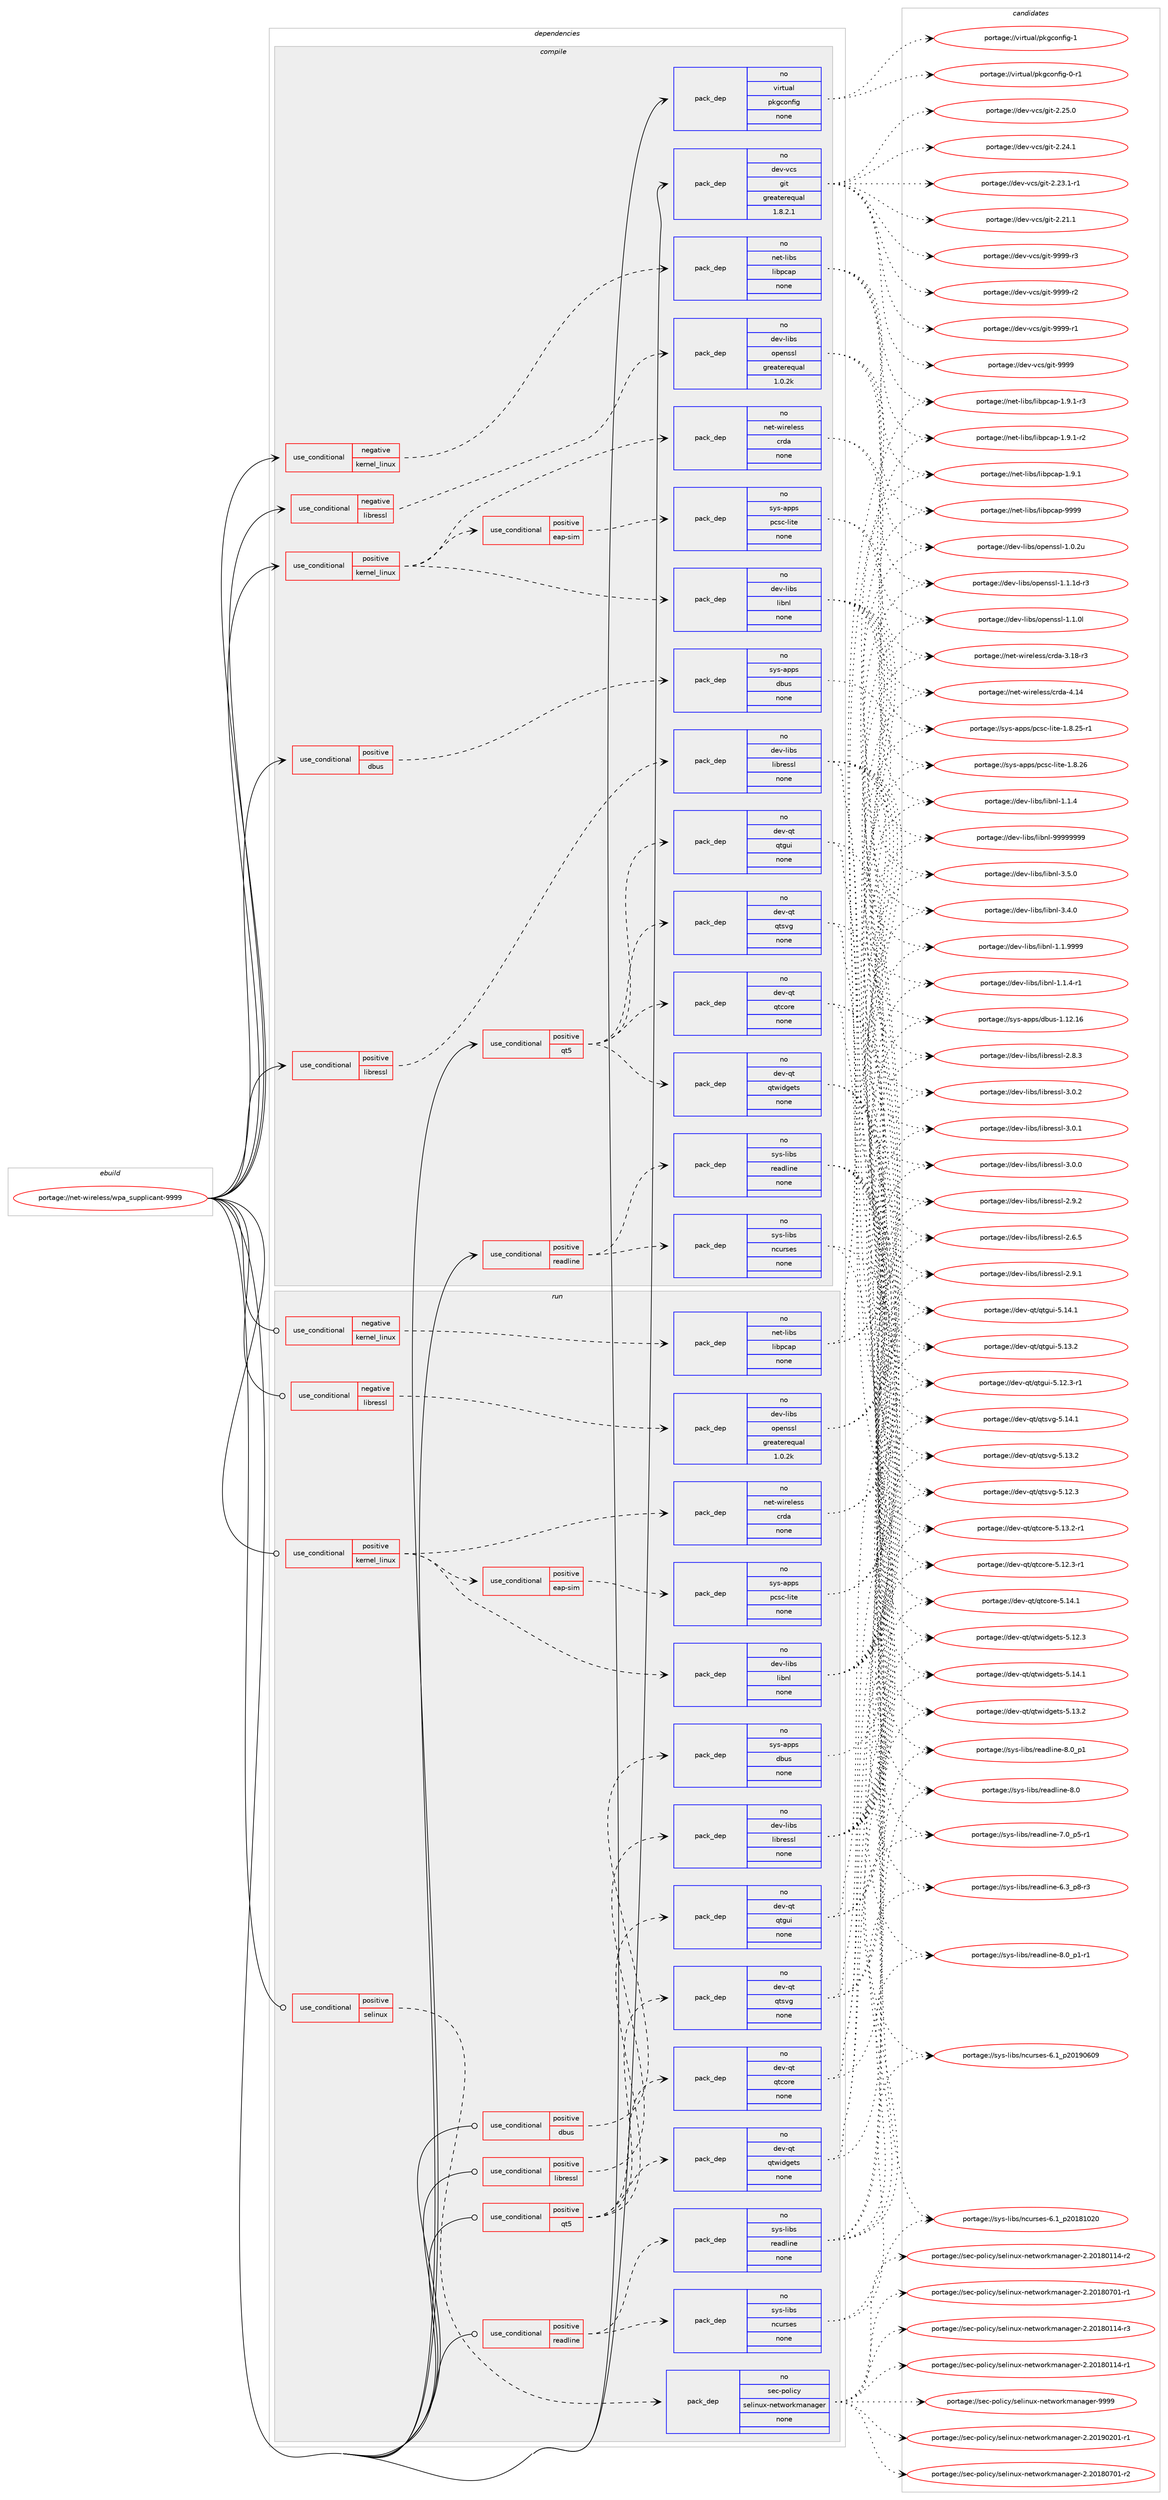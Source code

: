 digraph prolog {

# *************
# Graph options
# *************

newrank=true;
concentrate=true;
compound=true;
graph [rankdir=LR,fontname=Helvetica,fontsize=10,ranksep=1.5];#, ranksep=2.5, nodesep=0.2];
edge  [arrowhead=vee];
node  [fontname=Helvetica,fontsize=10];

# **********
# The ebuild
# **********

subgraph cluster_leftcol {
color=gray;
rank=same;
label=<<i>ebuild</i>>;
id [label="portage://net-wireless/wpa_supplicant-9999", color=red, width=4, href="../net-wireless/wpa_supplicant-9999.svg"];
}

# ****************
# The dependencies
# ****************

subgraph cluster_midcol {
color=gray;
label=<<i>dependencies</i>>;
subgraph cluster_compile {
fillcolor="#eeeeee";
style=filled;
label=<<i>compile</i>>;
subgraph cond159 {
dependency597 [label=<<TABLE BORDER="0" CELLBORDER="1" CELLSPACING="0" CELLPADDING="4"><TR><TD ROWSPAN="3" CELLPADDING="10">use_conditional</TD></TR><TR><TD>negative</TD></TR><TR><TD>kernel_linux</TD></TR></TABLE>>, shape=none, color=red];
subgraph pack415 {
dependency598 [label=<<TABLE BORDER="0" CELLBORDER="1" CELLSPACING="0" CELLPADDING="4" WIDTH="220"><TR><TD ROWSPAN="6" CELLPADDING="30">pack_dep</TD></TR><TR><TD WIDTH="110">no</TD></TR><TR><TD>net-libs</TD></TR><TR><TD>libpcap</TD></TR><TR><TD>none</TD></TR><TR><TD></TD></TR></TABLE>>, shape=none, color=blue];
}
dependency597:e -> dependency598:w [weight=20,style="dashed",arrowhead="vee"];
}
id:e -> dependency597:w [weight=20,style="solid",arrowhead="vee"];
subgraph cond160 {
dependency599 [label=<<TABLE BORDER="0" CELLBORDER="1" CELLSPACING="0" CELLPADDING="4"><TR><TD ROWSPAN="3" CELLPADDING="10">use_conditional</TD></TR><TR><TD>negative</TD></TR><TR><TD>libressl</TD></TR></TABLE>>, shape=none, color=red];
subgraph pack416 {
dependency600 [label=<<TABLE BORDER="0" CELLBORDER="1" CELLSPACING="0" CELLPADDING="4" WIDTH="220"><TR><TD ROWSPAN="6" CELLPADDING="30">pack_dep</TD></TR><TR><TD WIDTH="110">no</TD></TR><TR><TD>dev-libs</TD></TR><TR><TD>openssl</TD></TR><TR><TD>greaterequal</TD></TR><TR><TD>1.0.2k</TD></TR></TABLE>>, shape=none, color=blue];
}
dependency599:e -> dependency600:w [weight=20,style="dashed",arrowhead="vee"];
}
id:e -> dependency599:w [weight=20,style="solid",arrowhead="vee"];
subgraph cond161 {
dependency601 [label=<<TABLE BORDER="0" CELLBORDER="1" CELLSPACING="0" CELLPADDING="4"><TR><TD ROWSPAN="3" CELLPADDING="10">use_conditional</TD></TR><TR><TD>positive</TD></TR><TR><TD>dbus</TD></TR></TABLE>>, shape=none, color=red];
subgraph pack417 {
dependency602 [label=<<TABLE BORDER="0" CELLBORDER="1" CELLSPACING="0" CELLPADDING="4" WIDTH="220"><TR><TD ROWSPAN="6" CELLPADDING="30">pack_dep</TD></TR><TR><TD WIDTH="110">no</TD></TR><TR><TD>sys-apps</TD></TR><TR><TD>dbus</TD></TR><TR><TD>none</TD></TR><TR><TD></TD></TR></TABLE>>, shape=none, color=blue];
}
dependency601:e -> dependency602:w [weight=20,style="dashed",arrowhead="vee"];
}
id:e -> dependency601:w [weight=20,style="solid",arrowhead="vee"];
subgraph cond162 {
dependency603 [label=<<TABLE BORDER="0" CELLBORDER="1" CELLSPACING="0" CELLPADDING="4"><TR><TD ROWSPAN="3" CELLPADDING="10">use_conditional</TD></TR><TR><TD>positive</TD></TR><TR><TD>kernel_linux</TD></TR></TABLE>>, shape=none, color=red];
subgraph pack418 {
dependency604 [label=<<TABLE BORDER="0" CELLBORDER="1" CELLSPACING="0" CELLPADDING="4" WIDTH="220"><TR><TD ROWSPAN="6" CELLPADDING="30">pack_dep</TD></TR><TR><TD WIDTH="110">no</TD></TR><TR><TD>dev-libs</TD></TR><TR><TD>libnl</TD></TR><TR><TD>none</TD></TR><TR><TD></TD></TR></TABLE>>, shape=none, color=blue];
}
dependency603:e -> dependency604:w [weight=20,style="dashed",arrowhead="vee"];
subgraph pack419 {
dependency605 [label=<<TABLE BORDER="0" CELLBORDER="1" CELLSPACING="0" CELLPADDING="4" WIDTH="220"><TR><TD ROWSPAN="6" CELLPADDING="30">pack_dep</TD></TR><TR><TD WIDTH="110">no</TD></TR><TR><TD>net-wireless</TD></TR><TR><TD>crda</TD></TR><TR><TD>none</TD></TR><TR><TD></TD></TR></TABLE>>, shape=none, color=blue];
}
dependency603:e -> dependency605:w [weight=20,style="dashed",arrowhead="vee"];
subgraph cond163 {
dependency606 [label=<<TABLE BORDER="0" CELLBORDER="1" CELLSPACING="0" CELLPADDING="4"><TR><TD ROWSPAN="3" CELLPADDING="10">use_conditional</TD></TR><TR><TD>positive</TD></TR><TR><TD>eap-sim</TD></TR></TABLE>>, shape=none, color=red];
subgraph pack420 {
dependency607 [label=<<TABLE BORDER="0" CELLBORDER="1" CELLSPACING="0" CELLPADDING="4" WIDTH="220"><TR><TD ROWSPAN="6" CELLPADDING="30">pack_dep</TD></TR><TR><TD WIDTH="110">no</TD></TR><TR><TD>sys-apps</TD></TR><TR><TD>pcsc-lite</TD></TR><TR><TD>none</TD></TR><TR><TD></TD></TR></TABLE>>, shape=none, color=blue];
}
dependency606:e -> dependency607:w [weight=20,style="dashed",arrowhead="vee"];
}
dependency603:e -> dependency606:w [weight=20,style="dashed",arrowhead="vee"];
}
id:e -> dependency603:w [weight=20,style="solid",arrowhead="vee"];
subgraph cond164 {
dependency608 [label=<<TABLE BORDER="0" CELLBORDER="1" CELLSPACING="0" CELLPADDING="4"><TR><TD ROWSPAN="3" CELLPADDING="10">use_conditional</TD></TR><TR><TD>positive</TD></TR><TR><TD>libressl</TD></TR></TABLE>>, shape=none, color=red];
subgraph pack421 {
dependency609 [label=<<TABLE BORDER="0" CELLBORDER="1" CELLSPACING="0" CELLPADDING="4" WIDTH="220"><TR><TD ROWSPAN="6" CELLPADDING="30">pack_dep</TD></TR><TR><TD WIDTH="110">no</TD></TR><TR><TD>dev-libs</TD></TR><TR><TD>libressl</TD></TR><TR><TD>none</TD></TR><TR><TD></TD></TR></TABLE>>, shape=none, color=blue];
}
dependency608:e -> dependency609:w [weight=20,style="dashed",arrowhead="vee"];
}
id:e -> dependency608:w [weight=20,style="solid",arrowhead="vee"];
subgraph cond165 {
dependency610 [label=<<TABLE BORDER="0" CELLBORDER="1" CELLSPACING="0" CELLPADDING="4"><TR><TD ROWSPAN="3" CELLPADDING="10">use_conditional</TD></TR><TR><TD>positive</TD></TR><TR><TD>qt5</TD></TR></TABLE>>, shape=none, color=red];
subgraph pack422 {
dependency611 [label=<<TABLE BORDER="0" CELLBORDER="1" CELLSPACING="0" CELLPADDING="4" WIDTH="220"><TR><TD ROWSPAN="6" CELLPADDING="30">pack_dep</TD></TR><TR><TD WIDTH="110">no</TD></TR><TR><TD>dev-qt</TD></TR><TR><TD>qtcore</TD></TR><TR><TD>none</TD></TR><TR><TD></TD></TR></TABLE>>, shape=none, color=blue];
}
dependency610:e -> dependency611:w [weight=20,style="dashed",arrowhead="vee"];
subgraph pack423 {
dependency612 [label=<<TABLE BORDER="0" CELLBORDER="1" CELLSPACING="0" CELLPADDING="4" WIDTH="220"><TR><TD ROWSPAN="6" CELLPADDING="30">pack_dep</TD></TR><TR><TD WIDTH="110">no</TD></TR><TR><TD>dev-qt</TD></TR><TR><TD>qtgui</TD></TR><TR><TD>none</TD></TR><TR><TD></TD></TR></TABLE>>, shape=none, color=blue];
}
dependency610:e -> dependency612:w [weight=20,style="dashed",arrowhead="vee"];
subgraph pack424 {
dependency613 [label=<<TABLE BORDER="0" CELLBORDER="1" CELLSPACING="0" CELLPADDING="4" WIDTH="220"><TR><TD ROWSPAN="6" CELLPADDING="30">pack_dep</TD></TR><TR><TD WIDTH="110">no</TD></TR><TR><TD>dev-qt</TD></TR><TR><TD>qtsvg</TD></TR><TR><TD>none</TD></TR><TR><TD></TD></TR></TABLE>>, shape=none, color=blue];
}
dependency610:e -> dependency613:w [weight=20,style="dashed",arrowhead="vee"];
subgraph pack425 {
dependency614 [label=<<TABLE BORDER="0" CELLBORDER="1" CELLSPACING="0" CELLPADDING="4" WIDTH="220"><TR><TD ROWSPAN="6" CELLPADDING="30">pack_dep</TD></TR><TR><TD WIDTH="110">no</TD></TR><TR><TD>dev-qt</TD></TR><TR><TD>qtwidgets</TD></TR><TR><TD>none</TD></TR><TR><TD></TD></TR></TABLE>>, shape=none, color=blue];
}
dependency610:e -> dependency614:w [weight=20,style="dashed",arrowhead="vee"];
}
id:e -> dependency610:w [weight=20,style="solid",arrowhead="vee"];
subgraph cond166 {
dependency615 [label=<<TABLE BORDER="0" CELLBORDER="1" CELLSPACING="0" CELLPADDING="4"><TR><TD ROWSPAN="3" CELLPADDING="10">use_conditional</TD></TR><TR><TD>positive</TD></TR><TR><TD>readline</TD></TR></TABLE>>, shape=none, color=red];
subgraph pack426 {
dependency616 [label=<<TABLE BORDER="0" CELLBORDER="1" CELLSPACING="0" CELLPADDING="4" WIDTH="220"><TR><TD ROWSPAN="6" CELLPADDING="30">pack_dep</TD></TR><TR><TD WIDTH="110">no</TD></TR><TR><TD>sys-libs</TD></TR><TR><TD>ncurses</TD></TR><TR><TD>none</TD></TR><TR><TD></TD></TR></TABLE>>, shape=none, color=blue];
}
dependency615:e -> dependency616:w [weight=20,style="dashed",arrowhead="vee"];
subgraph pack427 {
dependency617 [label=<<TABLE BORDER="0" CELLBORDER="1" CELLSPACING="0" CELLPADDING="4" WIDTH="220"><TR><TD ROWSPAN="6" CELLPADDING="30">pack_dep</TD></TR><TR><TD WIDTH="110">no</TD></TR><TR><TD>sys-libs</TD></TR><TR><TD>readline</TD></TR><TR><TD>none</TD></TR><TR><TD></TD></TR></TABLE>>, shape=none, color=blue];
}
dependency615:e -> dependency617:w [weight=20,style="dashed",arrowhead="vee"];
}
id:e -> dependency615:w [weight=20,style="solid",arrowhead="vee"];
subgraph pack428 {
dependency618 [label=<<TABLE BORDER="0" CELLBORDER="1" CELLSPACING="0" CELLPADDING="4" WIDTH="220"><TR><TD ROWSPAN="6" CELLPADDING="30">pack_dep</TD></TR><TR><TD WIDTH="110">no</TD></TR><TR><TD>dev-vcs</TD></TR><TR><TD>git</TD></TR><TR><TD>greaterequal</TD></TR><TR><TD>1.8.2.1</TD></TR></TABLE>>, shape=none, color=blue];
}
id:e -> dependency618:w [weight=20,style="solid",arrowhead="vee"];
subgraph pack429 {
dependency619 [label=<<TABLE BORDER="0" CELLBORDER="1" CELLSPACING="0" CELLPADDING="4" WIDTH="220"><TR><TD ROWSPAN="6" CELLPADDING="30">pack_dep</TD></TR><TR><TD WIDTH="110">no</TD></TR><TR><TD>virtual</TD></TR><TR><TD>pkgconfig</TD></TR><TR><TD>none</TD></TR><TR><TD></TD></TR></TABLE>>, shape=none, color=blue];
}
id:e -> dependency619:w [weight=20,style="solid",arrowhead="vee"];
}
subgraph cluster_compileandrun {
fillcolor="#eeeeee";
style=filled;
label=<<i>compile and run</i>>;
}
subgraph cluster_run {
fillcolor="#eeeeee";
style=filled;
label=<<i>run</i>>;
subgraph cond167 {
dependency620 [label=<<TABLE BORDER="0" CELLBORDER="1" CELLSPACING="0" CELLPADDING="4"><TR><TD ROWSPAN="3" CELLPADDING="10">use_conditional</TD></TR><TR><TD>negative</TD></TR><TR><TD>kernel_linux</TD></TR></TABLE>>, shape=none, color=red];
subgraph pack430 {
dependency621 [label=<<TABLE BORDER="0" CELLBORDER="1" CELLSPACING="0" CELLPADDING="4" WIDTH="220"><TR><TD ROWSPAN="6" CELLPADDING="30">pack_dep</TD></TR><TR><TD WIDTH="110">no</TD></TR><TR><TD>net-libs</TD></TR><TR><TD>libpcap</TD></TR><TR><TD>none</TD></TR><TR><TD></TD></TR></TABLE>>, shape=none, color=blue];
}
dependency620:e -> dependency621:w [weight=20,style="dashed",arrowhead="vee"];
}
id:e -> dependency620:w [weight=20,style="solid",arrowhead="odot"];
subgraph cond168 {
dependency622 [label=<<TABLE BORDER="0" CELLBORDER="1" CELLSPACING="0" CELLPADDING="4"><TR><TD ROWSPAN="3" CELLPADDING="10">use_conditional</TD></TR><TR><TD>negative</TD></TR><TR><TD>libressl</TD></TR></TABLE>>, shape=none, color=red];
subgraph pack431 {
dependency623 [label=<<TABLE BORDER="0" CELLBORDER="1" CELLSPACING="0" CELLPADDING="4" WIDTH="220"><TR><TD ROWSPAN="6" CELLPADDING="30">pack_dep</TD></TR><TR><TD WIDTH="110">no</TD></TR><TR><TD>dev-libs</TD></TR><TR><TD>openssl</TD></TR><TR><TD>greaterequal</TD></TR><TR><TD>1.0.2k</TD></TR></TABLE>>, shape=none, color=blue];
}
dependency622:e -> dependency623:w [weight=20,style="dashed",arrowhead="vee"];
}
id:e -> dependency622:w [weight=20,style="solid",arrowhead="odot"];
subgraph cond169 {
dependency624 [label=<<TABLE BORDER="0" CELLBORDER="1" CELLSPACING="0" CELLPADDING="4"><TR><TD ROWSPAN="3" CELLPADDING="10">use_conditional</TD></TR><TR><TD>positive</TD></TR><TR><TD>dbus</TD></TR></TABLE>>, shape=none, color=red];
subgraph pack432 {
dependency625 [label=<<TABLE BORDER="0" CELLBORDER="1" CELLSPACING="0" CELLPADDING="4" WIDTH="220"><TR><TD ROWSPAN="6" CELLPADDING="30">pack_dep</TD></TR><TR><TD WIDTH="110">no</TD></TR><TR><TD>sys-apps</TD></TR><TR><TD>dbus</TD></TR><TR><TD>none</TD></TR><TR><TD></TD></TR></TABLE>>, shape=none, color=blue];
}
dependency624:e -> dependency625:w [weight=20,style="dashed",arrowhead="vee"];
}
id:e -> dependency624:w [weight=20,style="solid",arrowhead="odot"];
subgraph cond170 {
dependency626 [label=<<TABLE BORDER="0" CELLBORDER="1" CELLSPACING="0" CELLPADDING="4"><TR><TD ROWSPAN="3" CELLPADDING="10">use_conditional</TD></TR><TR><TD>positive</TD></TR><TR><TD>kernel_linux</TD></TR></TABLE>>, shape=none, color=red];
subgraph pack433 {
dependency627 [label=<<TABLE BORDER="0" CELLBORDER="1" CELLSPACING="0" CELLPADDING="4" WIDTH="220"><TR><TD ROWSPAN="6" CELLPADDING="30">pack_dep</TD></TR><TR><TD WIDTH="110">no</TD></TR><TR><TD>dev-libs</TD></TR><TR><TD>libnl</TD></TR><TR><TD>none</TD></TR><TR><TD></TD></TR></TABLE>>, shape=none, color=blue];
}
dependency626:e -> dependency627:w [weight=20,style="dashed",arrowhead="vee"];
subgraph pack434 {
dependency628 [label=<<TABLE BORDER="0" CELLBORDER="1" CELLSPACING="0" CELLPADDING="4" WIDTH="220"><TR><TD ROWSPAN="6" CELLPADDING="30">pack_dep</TD></TR><TR><TD WIDTH="110">no</TD></TR><TR><TD>net-wireless</TD></TR><TR><TD>crda</TD></TR><TR><TD>none</TD></TR><TR><TD></TD></TR></TABLE>>, shape=none, color=blue];
}
dependency626:e -> dependency628:w [weight=20,style="dashed",arrowhead="vee"];
subgraph cond171 {
dependency629 [label=<<TABLE BORDER="0" CELLBORDER="1" CELLSPACING="0" CELLPADDING="4"><TR><TD ROWSPAN="3" CELLPADDING="10">use_conditional</TD></TR><TR><TD>positive</TD></TR><TR><TD>eap-sim</TD></TR></TABLE>>, shape=none, color=red];
subgraph pack435 {
dependency630 [label=<<TABLE BORDER="0" CELLBORDER="1" CELLSPACING="0" CELLPADDING="4" WIDTH="220"><TR><TD ROWSPAN="6" CELLPADDING="30">pack_dep</TD></TR><TR><TD WIDTH="110">no</TD></TR><TR><TD>sys-apps</TD></TR><TR><TD>pcsc-lite</TD></TR><TR><TD>none</TD></TR><TR><TD></TD></TR></TABLE>>, shape=none, color=blue];
}
dependency629:e -> dependency630:w [weight=20,style="dashed",arrowhead="vee"];
}
dependency626:e -> dependency629:w [weight=20,style="dashed",arrowhead="vee"];
}
id:e -> dependency626:w [weight=20,style="solid",arrowhead="odot"];
subgraph cond172 {
dependency631 [label=<<TABLE BORDER="0" CELLBORDER="1" CELLSPACING="0" CELLPADDING="4"><TR><TD ROWSPAN="3" CELLPADDING="10">use_conditional</TD></TR><TR><TD>positive</TD></TR><TR><TD>libressl</TD></TR></TABLE>>, shape=none, color=red];
subgraph pack436 {
dependency632 [label=<<TABLE BORDER="0" CELLBORDER="1" CELLSPACING="0" CELLPADDING="4" WIDTH="220"><TR><TD ROWSPAN="6" CELLPADDING="30">pack_dep</TD></TR><TR><TD WIDTH="110">no</TD></TR><TR><TD>dev-libs</TD></TR><TR><TD>libressl</TD></TR><TR><TD>none</TD></TR><TR><TD></TD></TR></TABLE>>, shape=none, color=blue];
}
dependency631:e -> dependency632:w [weight=20,style="dashed",arrowhead="vee"];
}
id:e -> dependency631:w [weight=20,style="solid",arrowhead="odot"];
subgraph cond173 {
dependency633 [label=<<TABLE BORDER="0" CELLBORDER="1" CELLSPACING="0" CELLPADDING="4"><TR><TD ROWSPAN="3" CELLPADDING="10">use_conditional</TD></TR><TR><TD>positive</TD></TR><TR><TD>qt5</TD></TR></TABLE>>, shape=none, color=red];
subgraph pack437 {
dependency634 [label=<<TABLE BORDER="0" CELLBORDER="1" CELLSPACING="0" CELLPADDING="4" WIDTH="220"><TR><TD ROWSPAN="6" CELLPADDING="30">pack_dep</TD></TR><TR><TD WIDTH="110">no</TD></TR><TR><TD>dev-qt</TD></TR><TR><TD>qtcore</TD></TR><TR><TD>none</TD></TR><TR><TD></TD></TR></TABLE>>, shape=none, color=blue];
}
dependency633:e -> dependency634:w [weight=20,style="dashed",arrowhead="vee"];
subgraph pack438 {
dependency635 [label=<<TABLE BORDER="0" CELLBORDER="1" CELLSPACING="0" CELLPADDING="4" WIDTH="220"><TR><TD ROWSPAN="6" CELLPADDING="30">pack_dep</TD></TR><TR><TD WIDTH="110">no</TD></TR><TR><TD>dev-qt</TD></TR><TR><TD>qtgui</TD></TR><TR><TD>none</TD></TR><TR><TD></TD></TR></TABLE>>, shape=none, color=blue];
}
dependency633:e -> dependency635:w [weight=20,style="dashed",arrowhead="vee"];
subgraph pack439 {
dependency636 [label=<<TABLE BORDER="0" CELLBORDER="1" CELLSPACING="0" CELLPADDING="4" WIDTH="220"><TR><TD ROWSPAN="6" CELLPADDING="30">pack_dep</TD></TR><TR><TD WIDTH="110">no</TD></TR><TR><TD>dev-qt</TD></TR><TR><TD>qtsvg</TD></TR><TR><TD>none</TD></TR><TR><TD></TD></TR></TABLE>>, shape=none, color=blue];
}
dependency633:e -> dependency636:w [weight=20,style="dashed",arrowhead="vee"];
subgraph pack440 {
dependency637 [label=<<TABLE BORDER="0" CELLBORDER="1" CELLSPACING="0" CELLPADDING="4" WIDTH="220"><TR><TD ROWSPAN="6" CELLPADDING="30">pack_dep</TD></TR><TR><TD WIDTH="110">no</TD></TR><TR><TD>dev-qt</TD></TR><TR><TD>qtwidgets</TD></TR><TR><TD>none</TD></TR><TR><TD></TD></TR></TABLE>>, shape=none, color=blue];
}
dependency633:e -> dependency637:w [weight=20,style="dashed",arrowhead="vee"];
}
id:e -> dependency633:w [weight=20,style="solid",arrowhead="odot"];
subgraph cond174 {
dependency638 [label=<<TABLE BORDER="0" CELLBORDER="1" CELLSPACING="0" CELLPADDING="4"><TR><TD ROWSPAN="3" CELLPADDING="10">use_conditional</TD></TR><TR><TD>positive</TD></TR><TR><TD>readline</TD></TR></TABLE>>, shape=none, color=red];
subgraph pack441 {
dependency639 [label=<<TABLE BORDER="0" CELLBORDER="1" CELLSPACING="0" CELLPADDING="4" WIDTH="220"><TR><TD ROWSPAN="6" CELLPADDING="30">pack_dep</TD></TR><TR><TD WIDTH="110">no</TD></TR><TR><TD>sys-libs</TD></TR><TR><TD>ncurses</TD></TR><TR><TD>none</TD></TR><TR><TD></TD></TR></TABLE>>, shape=none, color=blue];
}
dependency638:e -> dependency639:w [weight=20,style="dashed",arrowhead="vee"];
subgraph pack442 {
dependency640 [label=<<TABLE BORDER="0" CELLBORDER="1" CELLSPACING="0" CELLPADDING="4" WIDTH="220"><TR><TD ROWSPAN="6" CELLPADDING="30">pack_dep</TD></TR><TR><TD WIDTH="110">no</TD></TR><TR><TD>sys-libs</TD></TR><TR><TD>readline</TD></TR><TR><TD>none</TD></TR><TR><TD></TD></TR></TABLE>>, shape=none, color=blue];
}
dependency638:e -> dependency640:w [weight=20,style="dashed",arrowhead="vee"];
}
id:e -> dependency638:w [weight=20,style="solid",arrowhead="odot"];
subgraph cond175 {
dependency641 [label=<<TABLE BORDER="0" CELLBORDER="1" CELLSPACING="0" CELLPADDING="4"><TR><TD ROWSPAN="3" CELLPADDING="10">use_conditional</TD></TR><TR><TD>positive</TD></TR><TR><TD>selinux</TD></TR></TABLE>>, shape=none, color=red];
subgraph pack443 {
dependency642 [label=<<TABLE BORDER="0" CELLBORDER="1" CELLSPACING="0" CELLPADDING="4" WIDTH="220"><TR><TD ROWSPAN="6" CELLPADDING="30">pack_dep</TD></TR><TR><TD WIDTH="110">no</TD></TR><TR><TD>sec-policy</TD></TR><TR><TD>selinux-networkmanager</TD></TR><TR><TD>none</TD></TR><TR><TD></TD></TR></TABLE>>, shape=none, color=blue];
}
dependency641:e -> dependency642:w [weight=20,style="dashed",arrowhead="vee"];
}
id:e -> dependency641:w [weight=20,style="solid",arrowhead="odot"];
}
}

# **************
# The candidates
# **************

subgraph cluster_choices {
rank=same;
color=gray;
label=<<i>candidates</i>>;

subgraph choice415 {
color=black;
nodesep=1;
choice1101011164510810598115471081059811299971124557575757 [label="portage://net-libs/libpcap-9999", color=red, width=4,href="../net-libs/libpcap-9999.svg"];
choice1101011164510810598115471081059811299971124549465746494511451 [label="portage://net-libs/libpcap-1.9.1-r3", color=red, width=4,href="../net-libs/libpcap-1.9.1-r3.svg"];
choice1101011164510810598115471081059811299971124549465746494511450 [label="portage://net-libs/libpcap-1.9.1-r2", color=red, width=4,href="../net-libs/libpcap-1.9.1-r2.svg"];
choice110101116451081059811547108105981129997112454946574649 [label="portage://net-libs/libpcap-1.9.1", color=red, width=4,href="../net-libs/libpcap-1.9.1.svg"];
dependency598:e -> choice1101011164510810598115471081059811299971124557575757:w [style=dotted,weight="100"];
dependency598:e -> choice1101011164510810598115471081059811299971124549465746494511451:w [style=dotted,weight="100"];
dependency598:e -> choice1101011164510810598115471081059811299971124549465746494511450:w [style=dotted,weight="100"];
dependency598:e -> choice110101116451081059811547108105981129997112454946574649:w [style=dotted,weight="100"];
}
subgraph choice416 {
color=black;
nodesep=1;
choice1001011184510810598115471111121011101151151084549464946491004511451 [label="portage://dev-libs/openssl-1.1.1d-r3", color=red, width=4,href="../dev-libs/openssl-1.1.1d-r3.svg"];
choice100101118451081059811547111112101110115115108454946494648108 [label="portage://dev-libs/openssl-1.1.0l", color=red, width=4,href="../dev-libs/openssl-1.1.0l.svg"];
choice100101118451081059811547111112101110115115108454946484650117 [label="portage://dev-libs/openssl-1.0.2u", color=red, width=4,href="../dev-libs/openssl-1.0.2u.svg"];
dependency600:e -> choice1001011184510810598115471111121011101151151084549464946491004511451:w [style=dotted,weight="100"];
dependency600:e -> choice100101118451081059811547111112101110115115108454946494648108:w [style=dotted,weight="100"];
dependency600:e -> choice100101118451081059811547111112101110115115108454946484650117:w [style=dotted,weight="100"];
}
subgraph choice417 {
color=black;
nodesep=1;
choice115121115459711211211547100981171154549464950464954 [label="portage://sys-apps/dbus-1.12.16", color=red, width=4,href="../sys-apps/dbus-1.12.16.svg"];
dependency602:e -> choice115121115459711211211547100981171154549464950464954:w [style=dotted,weight="100"];
}
subgraph choice418 {
color=black;
nodesep=1;
choice10010111845108105981154710810598110108455757575757575757 [label="portage://dev-libs/libnl-99999999", color=red, width=4,href="../dev-libs/libnl-99999999.svg"];
choice10010111845108105981154710810598110108455146534648 [label="portage://dev-libs/libnl-3.5.0", color=red, width=4,href="../dev-libs/libnl-3.5.0.svg"];
choice10010111845108105981154710810598110108455146524648 [label="portage://dev-libs/libnl-3.4.0", color=red, width=4,href="../dev-libs/libnl-3.4.0.svg"];
choice10010111845108105981154710810598110108454946494657575757 [label="portage://dev-libs/libnl-1.1.9999", color=red, width=4,href="../dev-libs/libnl-1.1.9999.svg"];
choice100101118451081059811547108105981101084549464946524511449 [label="portage://dev-libs/libnl-1.1.4-r1", color=red, width=4,href="../dev-libs/libnl-1.1.4-r1.svg"];
choice10010111845108105981154710810598110108454946494652 [label="portage://dev-libs/libnl-1.1.4", color=red, width=4,href="../dev-libs/libnl-1.1.4.svg"];
dependency604:e -> choice10010111845108105981154710810598110108455757575757575757:w [style=dotted,weight="100"];
dependency604:e -> choice10010111845108105981154710810598110108455146534648:w [style=dotted,weight="100"];
dependency604:e -> choice10010111845108105981154710810598110108455146524648:w [style=dotted,weight="100"];
dependency604:e -> choice10010111845108105981154710810598110108454946494657575757:w [style=dotted,weight="100"];
dependency604:e -> choice100101118451081059811547108105981101084549464946524511449:w [style=dotted,weight="100"];
dependency604:e -> choice10010111845108105981154710810598110108454946494652:w [style=dotted,weight="100"];
}
subgraph choice419 {
color=black;
nodesep=1;
choice110101116451191051141011081011151154799114100974552464952 [label="portage://net-wireless/crda-4.14", color=red, width=4,href="../net-wireless/crda-4.14.svg"];
choice1101011164511910511410110810111511547991141009745514649564511451 [label="portage://net-wireless/crda-3.18-r3", color=red, width=4,href="../net-wireless/crda-3.18-r3.svg"];
dependency605:e -> choice110101116451191051141011081011151154799114100974552464952:w [style=dotted,weight="100"];
dependency605:e -> choice1101011164511910511410110810111511547991141009745514649564511451:w [style=dotted,weight="100"];
}
subgraph choice420 {
color=black;
nodesep=1;
choice11512111545971121121154711299115994510810511610145494656465054 [label="portage://sys-apps/pcsc-lite-1.8.26", color=red, width=4,href="../sys-apps/pcsc-lite-1.8.26.svg"];
choice115121115459711211211547112991159945108105116101454946564650534511449 [label="portage://sys-apps/pcsc-lite-1.8.25-r1", color=red, width=4,href="../sys-apps/pcsc-lite-1.8.25-r1.svg"];
dependency607:e -> choice11512111545971121121154711299115994510810511610145494656465054:w [style=dotted,weight="100"];
dependency607:e -> choice115121115459711211211547112991159945108105116101454946564650534511449:w [style=dotted,weight="100"];
}
subgraph choice421 {
color=black;
nodesep=1;
choice10010111845108105981154710810598114101115115108455146484650 [label="portage://dev-libs/libressl-3.0.2", color=red, width=4,href="../dev-libs/libressl-3.0.2.svg"];
choice10010111845108105981154710810598114101115115108455146484649 [label="portage://dev-libs/libressl-3.0.1", color=red, width=4,href="../dev-libs/libressl-3.0.1.svg"];
choice10010111845108105981154710810598114101115115108455146484648 [label="portage://dev-libs/libressl-3.0.0", color=red, width=4,href="../dev-libs/libressl-3.0.0.svg"];
choice10010111845108105981154710810598114101115115108455046574650 [label="portage://dev-libs/libressl-2.9.2", color=red, width=4,href="../dev-libs/libressl-2.9.2.svg"];
choice10010111845108105981154710810598114101115115108455046574649 [label="portage://dev-libs/libressl-2.9.1", color=red, width=4,href="../dev-libs/libressl-2.9.1.svg"];
choice10010111845108105981154710810598114101115115108455046564651 [label="portage://dev-libs/libressl-2.8.3", color=red, width=4,href="../dev-libs/libressl-2.8.3.svg"];
choice10010111845108105981154710810598114101115115108455046544653 [label="portage://dev-libs/libressl-2.6.5", color=red, width=4,href="../dev-libs/libressl-2.6.5.svg"];
dependency609:e -> choice10010111845108105981154710810598114101115115108455146484650:w [style=dotted,weight="100"];
dependency609:e -> choice10010111845108105981154710810598114101115115108455146484649:w [style=dotted,weight="100"];
dependency609:e -> choice10010111845108105981154710810598114101115115108455146484648:w [style=dotted,weight="100"];
dependency609:e -> choice10010111845108105981154710810598114101115115108455046574650:w [style=dotted,weight="100"];
dependency609:e -> choice10010111845108105981154710810598114101115115108455046574649:w [style=dotted,weight="100"];
dependency609:e -> choice10010111845108105981154710810598114101115115108455046564651:w [style=dotted,weight="100"];
dependency609:e -> choice10010111845108105981154710810598114101115115108455046544653:w [style=dotted,weight="100"];
}
subgraph choice422 {
color=black;
nodesep=1;
choice10010111845113116471131169911111410145534649524649 [label="portage://dev-qt/qtcore-5.14.1", color=red, width=4,href="../dev-qt/qtcore-5.14.1.svg"];
choice100101118451131164711311699111114101455346495146504511449 [label="portage://dev-qt/qtcore-5.13.2-r1", color=red, width=4,href="../dev-qt/qtcore-5.13.2-r1.svg"];
choice100101118451131164711311699111114101455346495046514511449 [label="portage://dev-qt/qtcore-5.12.3-r1", color=red, width=4,href="../dev-qt/qtcore-5.12.3-r1.svg"];
dependency611:e -> choice10010111845113116471131169911111410145534649524649:w [style=dotted,weight="100"];
dependency611:e -> choice100101118451131164711311699111114101455346495146504511449:w [style=dotted,weight="100"];
dependency611:e -> choice100101118451131164711311699111114101455346495046514511449:w [style=dotted,weight="100"];
}
subgraph choice423 {
color=black;
nodesep=1;
choice100101118451131164711311610311710545534649524649 [label="portage://dev-qt/qtgui-5.14.1", color=red, width=4,href="../dev-qt/qtgui-5.14.1.svg"];
choice100101118451131164711311610311710545534649514650 [label="portage://dev-qt/qtgui-5.13.2", color=red, width=4,href="../dev-qt/qtgui-5.13.2.svg"];
choice1001011184511311647113116103117105455346495046514511449 [label="portage://dev-qt/qtgui-5.12.3-r1", color=red, width=4,href="../dev-qt/qtgui-5.12.3-r1.svg"];
dependency612:e -> choice100101118451131164711311610311710545534649524649:w [style=dotted,weight="100"];
dependency612:e -> choice100101118451131164711311610311710545534649514650:w [style=dotted,weight="100"];
dependency612:e -> choice1001011184511311647113116103117105455346495046514511449:w [style=dotted,weight="100"];
}
subgraph choice424 {
color=black;
nodesep=1;
choice100101118451131164711311611511810345534649524649 [label="portage://dev-qt/qtsvg-5.14.1", color=red, width=4,href="../dev-qt/qtsvg-5.14.1.svg"];
choice100101118451131164711311611511810345534649514650 [label="portage://dev-qt/qtsvg-5.13.2", color=red, width=4,href="../dev-qt/qtsvg-5.13.2.svg"];
choice100101118451131164711311611511810345534649504651 [label="portage://dev-qt/qtsvg-5.12.3", color=red, width=4,href="../dev-qt/qtsvg-5.12.3.svg"];
dependency613:e -> choice100101118451131164711311611511810345534649524649:w [style=dotted,weight="100"];
dependency613:e -> choice100101118451131164711311611511810345534649514650:w [style=dotted,weight="100"];
dependency613:e -> choice100101118451131164711311611511810345534649504651:w [style=dotted,weight="100"];
}
subgraph choice425 {
color=black;
nodesep=1;
choice100101118451131164711311611910510010310111611545534649524649 [label="portage://dev-qt/qtwidgets-5.14.1", color=red, width=4,href="../dev-qt/qtwidgets-5.14.1.svg"];
choice100101118451131164711311611910510010310111611545534649514650 [label="portage://dev-qt/qtwidgets-5.13.2", color=red, width=4,href="../dev-qt/qtwidgets-5.13.2.svg"];
choice100101118451131164711311611910510010310111611545534649504651 [label="portage://dev-qt/qtwidgets-5.12.3", color=red, width=4,href="../dev-qt/qtwidgets-5.12.3.svg"];
dependency614:e -> choice100101118451131164711311611910510010310111611545534649524649:w [style=dotted,weight="100"];
dependency614:e -> choice100101118451131164711311611910510010310111611545534649514650:w [style=dotted,weight="100"];
dependency614:e -> choice100101118451131164711311611910510010310111611545534649504651:w [style=dotted,weight="100"];
}
subgraph choice426 {
color=black;
nodesep=1;
choice1151211154510810598115471109911711411510111545544649951125048495748544857 [label="portage://sys-libs/ncurses-6.1_p20190609", color=red, width=4,href="../sys-libs/ncurses-6.1_p20190609.svg"];
choice1151211154510810598115471109911711411510111545544649951125048495649485048 [label="portage://sys-libs/ncurses-6.1_p20181020", color=red, width=4,href="../sys-libs/ncurses-6.1_p20181020.svg"];
dependency616:e -> choice1151211154510810598115471109911711411510111545544649951125048495748544857:w [style=dotted,weight="100"];
dependency616:e -> choice1151211154510810598115471109911711411510111545544649951125048495649485048:w [style=dotted,weight="100"];
}
subgraph choice427 {
color=black;
nodesep=1;
choice115121115451081059811547114101971001081051101014556464895112494511449 [label="portage://sys-libs/readline-8.0_p1-r1", color=red, width=4,href="../sys-libs/readline-8.0_p1-r1.svg"];
choice11512111545108105981154711410197100108105110101455646489511249 [label="portage://sys-libs/readline-8.0_p1", color=red, width=4,href="../sys-libs/readline-8.0_p1.svg"];
choice1151211154510810598115471141019710010810511010145564648 [label="portage://sys-libs/readline-8.0", color=red, width=4,href="../sys-libs/readline-8.0.svg"];
choice115121115451081059811547114101971001081051101014555464895112534511449 [label="portage://sys-libs/readline-7.0_p5-r1", color=red, width=4,href="../sys-libs/readline-7.0_p5-r1.svg"];
choice115121115451081059811547114101971001081051101014554465195112564511451 [label="portage://sys-libs/readline-6.3_p8-r3", color=red, width=4,href="../sys-libs/readline-6.3_p8-r3.svg"];
dependency617:e -> choice115121115451081059811547114101971001081051101014556464895112494511449:w [style=dotted,weight="100"];
dependency617:e -> choice11512111545108105981154711410197100108105110101455646489511249:w [style=dotted,weight="100"];
dependency617:e -> choice1151211154510810598115471141019710010810511010145564648:w [style=dotted,weight="100"];
dependency617:e -> choice115121115451081059811547114101971001081051101014555464895112534511449:w [style=dotted,weight="100"];
dependency617:e -> choice115121115451081059811547114101971001081051101014554465195112564511451:w [style=dotted,weight="100"];
}
subgraph choice428 {
color=black;
nodesep=1;
choice10010111845118991154710310511645575757574511451 [label="portage://dev-vcs/git-9999-r3", color=red, width=4,href="../dev-vcs/git-9999-r3.svg"];
choice10010111845118991154710310511645575757574511450 [label="portage://dev-vcs/git-9999-r2", color=red, width=4,href="../dev-vcs/git-9999-r2.svg"];
choice10010111845118991154710310511645575757574511449 [label="portage://dev-vcs/git-9999-r1", color=red, width=4,href="../dev-vcs/git-9999-r1.svg"];
choice1001011184511899115471031051164557575757 [label="portage://dev-vcs/git-9999", color=red, width=4,href="../dev-vcs/git-9999.svg"];
choice10010111845118991154710310511645504650534648 [label="portage://dev-vcs/git-2.25.0", color=red, width=4,href="../dev-vcs/git-2.25.0.svg"];
choice10010111845118991154710310511645504650524649 [label="portage://dev-vcs/git-2.24.1", color=red, width=4,href="../dev-vcs/git-2.24.1.svg"];
choice100101118451189911547103105116455046505146494511449 [label="portage://dev-vcs/git-2.23.1-r1", color=red, width=4,href="../dev-vcs/git-2.23.1-r1.svg"];
choice10010111845118991154710310511645504650494649 [label="portage://dev-vcs/git-2.21.1", color=red, width=4,href="../dev-vcs/git-2.21.1.svg"];
dependency618:e -> choice10010111845118991154710310511645575757574511451:w [style=dotted,weight="100"];
dependency618:e -> choice10010111845118991154710310511645575757574511450:w [style=dotted,weight="100"];
dependency618:e -> choice10010111845118991154710310511645575757574511449:w [style=dotted,weight="100"];
dependency618:e -> choice1001011184511899115471031051164557575757:w [style=dotted,weight="100"];
dependency618:e -> choice10010111845118991154710310511645504650534648:w [style=dotted,weight="100"];
dependency618:e -> choice10010111845118991154710310511645504650524649:w [style=dotted,weight="100"];
dependency618:e -> choice100101118451189911547103105116455046505146494511449:w [style=dotted,weight="100"];
dependency618:e -> choice10010111845118991154710310511645504650494649:w [style=dotted,weight="100"];
}
subgraph choice429 {
color=black;
nodesep=1;
choice1181051141161179710847112107103991111101021051034549 [label="portage://virtual/pkgconfig-1", color=red, width=4,href="../virtual/pkgconfig-1.svg"];
choice11810511411611797108471121071039911111010210510345484511449 [label="portage://virtual/pkgconfig-0-r1", color=red, width=4,href="../virtual/pkgconfig-0-r1.svg"];
dependency619:e -> choice1181051141161179710847112107103991111101021051034549:w [style=dotted,weight="100"];
dependency619:e -> choice11810511411611797108471121071039911111010210510345484511449:w [style=dotted,weight="100"];
}
subgraph choice430 {
color=black;
nodesep=1;
choice1101011164510810598115471081059811299971124557575757 [label="portage://net-libs/libpcap-9999", color=red, width=4,href="../net-libs/libpcap-9999.svg"];
choice1101011164510810598115471081059811299971124549465746494511451 [label="portage://net-libs/libpcap-1.9.1-r3", color=red, width=4,href="../net-libs/libpcap-1.9.1-r3.svg"];
choice1101011164510810598115471081059811299971124549465746494511450 [label="portage://net-libs/libpcap-1.9.1-r2", color=red, width=4,href="../net-libs/libpcap-1.9.1-r2.svg"];
choice110101116451081059811547108105981129997112454946574649 [label="portage://net-libs/libpcap-1.9.1", color=red, width=4,href="../net-libs/libpcap-1.9.1.svg"];
dependency621:e -> choice1101011164510810598115471081059811299971124557575757:w [style=dotted,weight="100"];
dependency621:e -> choice1101011164510810598115471081059811299971124549465746494511451:w [style=dotted,weight="100"];
dependency621:e -> choice1101011164510810598115471081059811299971124549465746494511450:w [style=dotted,weight="100"];
dependency621:e -> choice110101116451081059811547108105981129997112454946574649:w [style=dotted,weight="100"];
}
subgraph choice431 {
color=black;
nodesep=1;
choice1001011184510810598115471111121011101151151084549464946491004511451 [label="portage://dev-libs/openssl-1.1.1d-r3", color=red, width=4,href="../dev-libs/openssl-1.1.1d-r3.svg"];
choice100101118451081059811547111112101110115115108454946494648108 [label="portage://dev-libs/openssl-1.1.0l", color=red, width=4,href="../dev-libs/openssl-1.1.0l.svg"];
choice100101118451081059811547111112101110115115108454946484650117 [label="portage://dev-libs/openssl-1.0.2u", color=red, width=4,href="../dev-libs/openssl-1.0.2u.svg"];
dependency623:e -> choice1001011184510810598115471111121011101151151084549464946491004511451:w [style=dotted,weight="100"];
dependency623:e -> choice100101118451081059811547111112101110115115108454946494648108:w [style=dotted,weight="100"];
dependency623:e -> choice100101118451081059811547111112101110115115108454946484650117:w [style=dotted,weight="100"];
}
subgraph choice432 {
color=black;
nodesep=1;
choice115121115459711211211547100981171154549464950464954 [label="portage://sys-apps/dbus-1.12.16", color=red, width=4,href="../sys-apps/dbus-1.12.16.svg"];
dependency625:e -> choice115121115459711211211547100981171154549464950464954:w [style=dotted,weight="100"];
}
subgraph choice433 {
color=black;
nodesep=1;
choice10010111845108105981154710810598110108455757575757575757 [label="portage://dev-libs/libnl-99999999", color=red, width=4,href="../dev-libs/libnl-99999999.svg"];
choice10010111845108105981154710810598110108455146534648 [label="portage://dev-libs/libnl-3.5.0", color=red, width=4,href="../dev-libs/libnl-3.5.0.svg"];
choice10010111845108105981154710810598110108455146524648 [label="portage://dev-libs/libnl-3.4.0", color=red, width=4,href="../dev-libs/libnl-3.4.0.svg"];
choice10010111845108105981154710810598110108454946494657575757 [label="portage://dev-libs/libnl-1.1.9999", color=red, width=4,href="../dev-libs/libnl-1.1.9999.svg"];
choice100101118451081059811547108105981101084549464946524511449 [label="portage://dev-libs/libnl-1.1.4-r1", color=red, width=4,href="../dev-libs/libnl-1.1.4-r1.svg"];
choice10010111845108105981154710810598110108454946494652 [label="portage://dev-libs/libnl-1.1.4", color=red, width=4,href="../dev-libs/libnl-1.1.4.svg"];
dependency627:e -> choice10010111845108105981154710810598110108455757575757575757:w [style=dotted,weight="100"];
dependency627:e -> choice10010111845108105981154710810598110108455146534648:w [style=dotted,weight="100"];
dependency627:e -> choice10010111845108105981154710810598110108455146524648:w [style=dotted,weight="100"];
dependency627:e -> choice10010111845108105981154710810598110108454946494657575757:w [style=dotted,weight="100"];
dependency627:e -> choice100101118451081059811547108105981101084549464946524511449:w [style=dotted,weight="100"];
dependency627:e -> choice10010111845108105981154710810598110108454946494652:w [style=dotted,weight="100"];
}
subgraph choice434 {
color=black;
nodesep=1;
choice110101116451191051141011081011151154799114100974552464952 [label="portage://net-wireless/crda-4.14", color=red, width=4,href="../net-wireless/crda-4.14.svg"];
choice1101011164511910511410110810111511547991141009745514649564511451 [label="portage://net-wireless/crda-3.18-r3", color=red, width=4,href="../net-wireless/crda-3.18-r3.svg"];
dependency628:e -> choice110101116451191051141011081011151154799114100974552464952:w [style=dotted,weight="100"];
dependency628:e -> choice1101011164511910511410110810111511547991141009745514649564511451:w [style=dotted,weight="100"];
}
subgraph choice435 {
color=black;
nodesep=1;
choice11512111545971121121154711299115994510810511610145494656465054 [label="portage://sys-apps/pcsc-lite-1.8.26", color=red, width=4,href="../sys-apps/pcsc-lite-1.8.26.svg"];
choice115121115459711211211547112991159945108105116101454946564650534511449 [label="portage://sys-apps/pcsc-lite-1.8.25-r1", color=red, width=4,href="../sys-apps/pcsc-lite-1.8.25-r1.svg"];
dependency630:e -> choice11512111545971121121154711299115994510810511610145494656465054:w [style=dotted,weight="100"];
dependency630:e -> choice115121115459711211211547112991159945108105116101454946564650534511449:w [style=dotted,weight="100"];
}
subgraph choice436 {
color=black;
nodesep=1;
choice10010111845108105981154710810598114101115115108455146484650 [label="portage://dev-libs/libressl-3.0.2", color=red, width=4,href="../dev-libs/libressl-3.0.2.svg"];
choice10010111845108105981154710810598114101115115108455146484649 [label="portage://dev-libs/libressl-3.0.1", color=red, width=4,href="../dev-libs/libressl-3.0.1.svg"];
choice10010111845108105981154710810598114101115115108455146484648 [label="portage://dev-libs/libressl-3.0.0", color=red, width=4,href="../dev-libs/libressl-3.0.0.svg"];
choice10010111845108105981154710810598114101115115108455046574650 [label="portage://dev-libs/libressl-2.9.2", color=red, width=4,href="../dev-libs/libressl-2.9.2.svg"];
choice10010111845108105981154710810598114101115115108455046574649 [label="portage://dev-libs/libressl-2.9.1", color=red, width=4,href="../dev-libs/libressl-2.9.1.svg"];
choice10010111845108105981154710810598114101115115108455046564651 [label="portage://dev-libs/libressl-2.8.3", color=red, width=4,href="../dev-libs/libressl-2.8.3.svg"];
choice10010111845108105981154710810598114101115115108455046544653 [label="portage://dev-libs/libressl-2.6.5", color=red, width=4,href="../dev-libs/libressl-2.6.5.svg"];
dependency632:e -> choice10010111845108105981154710810598114101115115108455146484650:w [style=dotted,weight="100"];
dependency632:e -> choice10010111845108105981154710810598114101115115108455146484649:w [style=dotted,weight="100"];
dependency632:e -> choice10010111845108105981154710810598114101115115108455146484648:w [style=dotted,weight="100"];
dependency632:e -> choice10010111845108105981154710810598114101115115108455046574650:w [style=dotted,weight="100"];
dependency632:e -> choice10010111845108105981154710810598114101115115108455046574649:w [style=dotted,weight="100"];
dependency632:e -> choice10010111845108105981154710810598114101115115108455046564651:w [style=dotted,weight="100"];
dependency632:e -> choice10010111845108105981154710810598114101115115108455046544653:w [style=dotted,weight="100"];
}
subgraph choice437 {
color=black;
nodesep=1;
choice10010111845113116471131169911111410145534649524649 [label="portage://dev-qt/qtcore-5.14.1", color=red, width=4,href="../dev-qt/qtcore-5.14.1.svg"];
choice100101118451131164711311699111114101455346495146504511449 [label="portage://dev-qt/qtcore-5.13.2-r1", color=red, width=4,href="../dev-qt/qtcore-5.13.2-r1.svg"];
choice100101118451131164711311699111114101455346495046514511449 [label="portage://dev-qt/qtcore-5.12.3-r1", color=red, width=4,href="../dev-qt/qtcore-5.12.3-r1.svg"];
dependency634:e -> choice10010111845113116471131169911111410145534649524649:w [style=dotted,weight="100"];
dependency634:e -> choice100101118451131164711311699111114101455346495146504511449:w [style=dotted,weight="100"];
dependency634:e -> choice100101118451131164711311699111114101455346495046514511449:w [style=dotted,weight="100"];
}
subgraph choice438 {
color=black;
nodesep=1;
choice100101118451131164711311610311710545534649524649 [label="portage://dev-qt/qtgui-5.14.1", color=red, width=4,href="../dev-qt/qtgui-5.14.1.svg"];
choice100101118451131164711311610311710545534649514650 [label="portage://dev-qt/qtgui-5.13.2", color=red, width=4,href="../dev-qt/qtgui-5.13.2.svg"];
choice1001011184511311647113116103117105455346495046514511449 [label="portage://dev-qt/qtgui-5.12.3-r1", color=red, width=4,href="../dev-qt/qtgui-5.12.3-r1.svg"];
dependency635:e -> choice100101118451131164711311610311710545534649524649:w [style=dotted,weight="100"];
dependency635:e -> choice100101118451131164711311610311710545534649514650:w [style=dotted,weight="100"];
dependency635:e -> choice1001011184511311647113116103117105455346495046514511449:w [style=dotted,weight="100"];
}
subgraph choice439 {
color=black;
nodesep=1;
choice100101118451131164711311611511810345534649524649 [label="portage://dev-qt/qtsvg-5.14.1", color=red, width=4,href="../dev-qt/qtsvg-5.14.1.svg"];
choice100101118451131164711311611511810345534649514650 [label="portage://dev-qt/qtsvg-5.13.2", color=red, width=4,href="../dev-qt/qtsvg-5.13.2.svg"];
choice100101118451131164711311611511810345534649504651 [label="portage://dev-qt/qtsvg-5.12.3", color=red, width=4,href="../dev-qt/qtsvg-5.12.3.svg"];
dependency636:e -> choice100101118451131164711311611511810345534649524649:w [style=dotted,weight="100"];
dependency636:e -> choice100101118451131164711311611511810345534649514650:w [style=dotted,weight="100"];
dependency636:e -> choice100101118451131164711311611511810345534649504651:w [style=dotted,weight="100"];
}
subgraph choice440 {
color=black;
nodesep=1;
choice100101118451131164711311611910510010310111611545534649524649 [label="portage://dev-qt/qtwidgets-5.14.1", color=red, width=4,href="../dev-qt/qtwidgets-5.14.1.svg"];
choice100101118451131164711311611910510010310111611545534649514650 [label="portage://dev-qt/qtwidgets-5.13.2", color=red, width=4,href="../dev-qt/qtwidgets-5.13.2.svg"];
choice100101118451131164711311611910510010310111611545534649504651 [label="portage://dev-qt/qtwidgets-5.12.3", color=red, width=4,href="../dev-qt/qtwidgets-5.12.3.svg"];
dependency637:e -> choice100101118451131164711311611910510010310111611545534649524649:w [style=dotted,weight="100"];
dependency637:e -> choice100101118451131164711311611910510010310111611545534649514650:w [style=dotted,weight="100"];
dependency637:e -> choice100101118451131164711311611910510010310111611545534649504651:w [style=dotted,weight="100"];
}
subgraph choice441 {
color=black;
nodesep=1;
choice1151211154510810598115471109911711411510111545544649951125048495748544857 [label="portage://sys-libs/ncurses-6.1_p20190609", color=red, width=4,href="../sys-libs/ncurses-6.1_p20190609.svg"];
choice1151211154510810598115471109911711411510111545544649951125048495649485048 [label="portage://sys-libs/ncurses-6.1_p20181020", color=red, width=4,href="../sys-libs/ncurses-6.1_p20181020.svg"];
dependency639:e -> choice1151211154510810598115471109911711411510111545544649951125048495748544857:w [style=dotted,weight="100"];
dependency639:e -> choice1151211154510810598115471109911711411510111545544649951125048495649485048:w [style=dotted,weight="100"];
}
subgraph choice442 {
color=black;
nodesep=1;
choice115121115451081059811547114101971001081051101014556464895112494511449 [label="portage://sys-libs/readline-8.0_p1-r1", color=red, width=4,href="../sys-libs/readline-8.0_p1-r1.svg"];
choice11512111545108105981154711410197100108105110101455646489511249 [label="portage://sys-libs/readline-8.0_p1", color=red, width=4,href="../sys-libs/readline-8.0_p1.svg"];
choice1151211154510810598115471141019710010810511010145564648 [label="portage://sys-libs/readline-8.0", color=red, width=4,href="../sys-libs/readline-8.0.svg"];
choice115121115451081059811547114101971001081051101014555464895112534511449 [label="portage://sys-libs/readline-7.0_p5-r1", color=red, width=4,href="../sys-libs/readline-7.0_p5-r1.svg"];
choice115121115451081059811547114101971001081051101014554465195112564511451 [label="portage://sys-libs/readline-6.3_p8-r3", color=red, width=4,href="../sys-libs/readline-6.3_p8-r3.svg"];
dependency640:e -> choice115121115451081059811547114101971001081051101014556464895112494511449:w [style=dotted,weight="100"];
dependency640:e -> choice11512111545108105981154711410197100108105110101455646489511249:w [style=dotted,weight="100"];
dependency640:e -> choice1151211154510810598115471141019710010810511010145564648:w [style=dotted,weight="100"];
dependency640:e -> choice115121115451081059811547114101971001081051101014555464895112534511449:w [style=dotted,weight="100"];
dependency640:e -> choice115121115451081059811547114101971001081051101014554465195112564511451:w [style=dotted,weight="100"];
}
subgraph choice443 {
color=black;
nodesep=1;
choice115101994511211110810599121471151011081051101171204511010111611911111410710997110971031011144557575757 [label="portage://sec-policy/selinux-networkmanager-9999", color=red, width=4,href="../sec-policy/selinux-networkmanager-9999.svg"];
choice1151019945112111108105991214711510110810511011712045110101116119111114107109971109710310111445504650484957485048494511449 [label="portage://sec-policy/selinux-networkmanager-2.20190201-r1", color=red, width=4,href="../sec-policy/selinux-networkmanager-2.20190201-r1.svg"];
choice1151019945112111108105991214711510110810511011712045110101116119111114107109971109710310111445504650484956485548494511450 [label="portage://sec-policy/selinux-networkmanager-2.20180701-r2", color=red, width=4,href="../sec-policy/selinux-networkmanager-2.20180701-r2.svg"];
choice1151019945112111108105991214711510110810511011712045110101116119111114107109971109710310111445504650484956485548494511449 [label="portage://sec-policy/selinux-networkmanager-2.20180701-r1", color=red, width=4,href="../sec-policy/selinux-networkmanager-2.20180701-r1.svg"];
choice1151019945112111108105991214711510110810511011712045110101116119111114107109971109710310111445504650484956484949524511451 [label="portage://sec-policy/selinux-networkmanager-2.20180114-r3", color=red, width=4,href="../sec-policy/selinux-networkmanager-2.20180114-r3.svg"];
choice1151019945112111108105991214711510110810511011712045110101116119111114107109971109710310111445504650484956484949524511450 [label="portage://sec-policy/selinux-networkmanager-2.20180114-r2", color=red, width=4,href="../sec-policy/selinux-networkmanager-2.20180114-r2.svg"];
choice1151019945112111108105991214711510110810511011712045110101116119111114107109971109710310111445504650484956484949524511449 [label="portage://sec-policy/selinux-networkmanager-2.20180114-r1", color=red, width=4,href="../sec-policy/selinux-networkmanager-2.20180114-r1.svg"];
dependency642:e -> choice115101994511211110810599121471151011081051101171204511010111611911111410710997110971031011144557575757:w [style=dotted,weight="100"];
dependency642:e -> choice1151019945112111108105991214711510110810511011712045110101116119111114107109971109710310111445504650484957485048494511449:w [style=dotted,weight="100"];
dependency642:e -> choice1151019945112111108105991214711510110810511011712045110101116119111114107109971109710310111445504650484956485548494511450:w [style=dotted,weight="100"];
dependency642:e -> choice1151019945112111108105991214711510110810511011712045110101116119111114107109971109710310111445504650484956485548494511449:w [style=dotted,weight="100"];
dependency642:e -> choice1151019945112111108105991214711510110810511011712045110101116119111114107109971109710310111445504650484956484949524511451:w [style=dotted,weight="100"];
dependency642:e -> choice1151019945112111108105991214711510110810511011712045110101116119111114107109971109710310111445504650484956484949524511450:w [style=dotted,weight="100"];
dependency642:e -> choice1151019945112111108105991214711510110810511011712045110101116119111114107109971109710310111445504650484956484949524511449:w [style=dotted,weight="100"];
}
}

}
